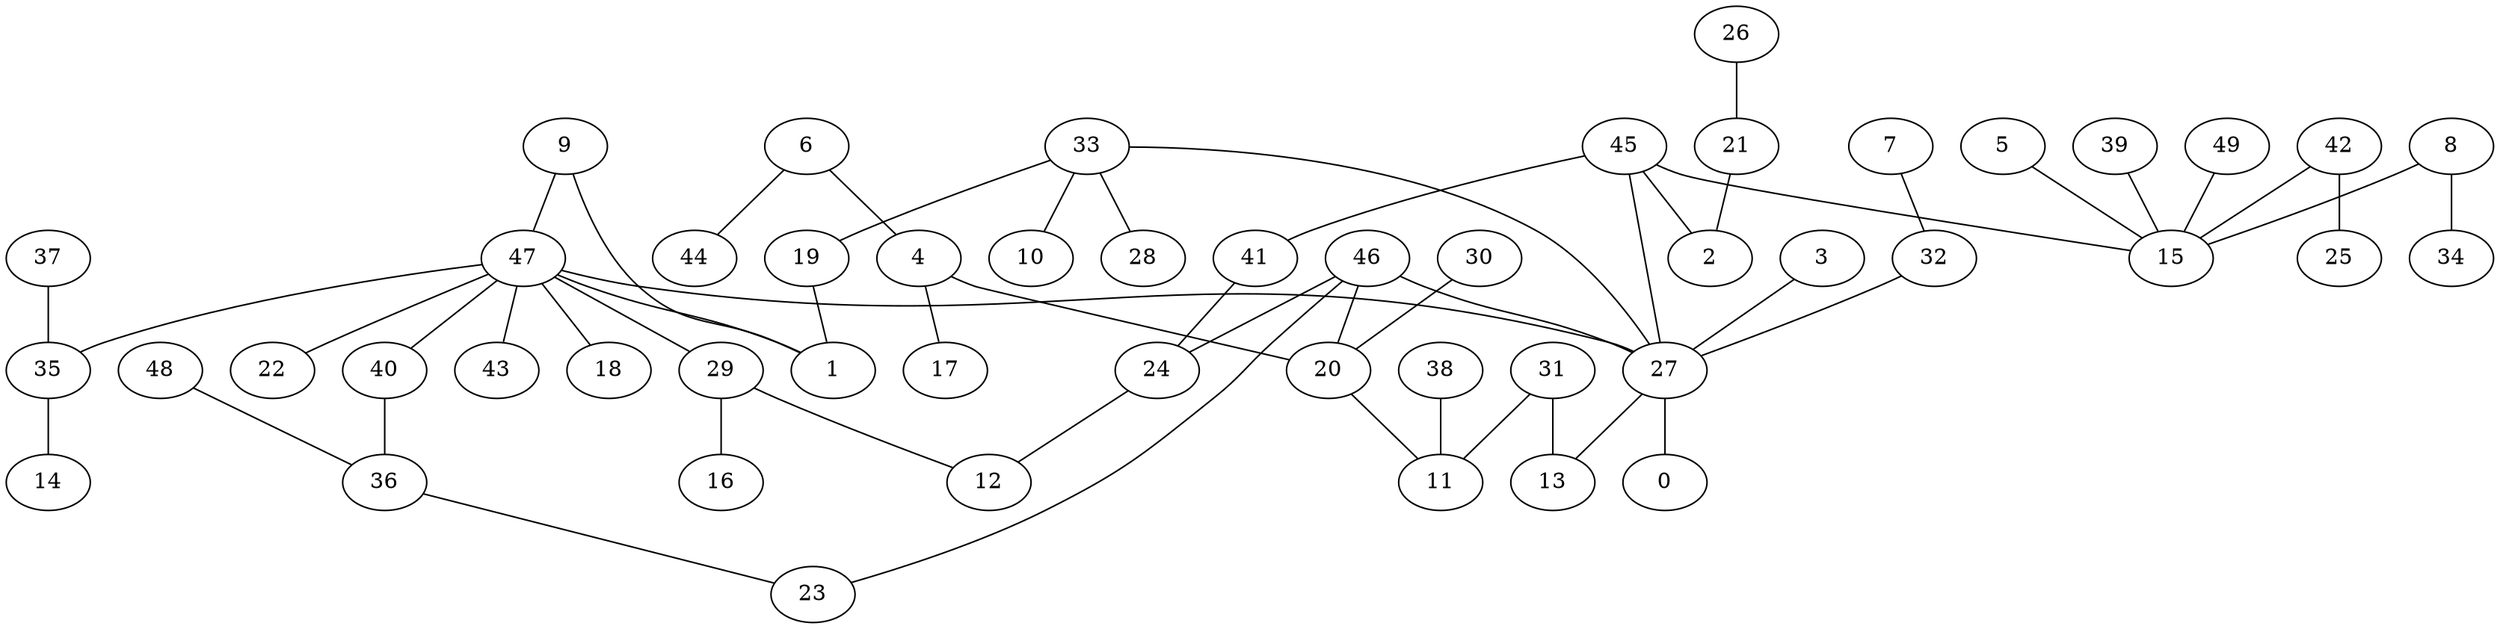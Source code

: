 digraph GG_graph {

subgraph G_graph {
edge [color = black]
"48" -> "36" [dir = none]
"38" -> "11" [dir = none]
"19" -> "1" [dir = none]
"29" -> "16" [dir = none]
"29" -> "12" [dir = none]
"37" -> "35" [dir = none]
"7" -> "32" [dir = none]
"39" -> "15" [dir = none]
"20" -> "11" [dir = none]
"27" -> "13" [dir = none]
"27" -> "0" [dir = none]
"35" -> "14" [dir = none]
"47" -> "43" [dir = none]
"47" -> "18" [dir = none]
"47" -> "29" [dir = none]
"47" -> "22" [dir = none]
"47" -> "40" [dir = none]
"47" -> "35" [dir = none]
"47" -> "27" [dir = none]
"33" -> "10" [dir = none]
"33" -> "28" [dir = none]
"33" -> "27" [dir = none]
"46" -> "24" [dir = none]
"46" -> "23" [dir = none]
"46" -> "20" [dir = none]
"46" -> "27" [dir = none]
"9" -> "1" [dir = none]
"9" -> "47" [dir = none]
"40" -> "36" [dir = none]
"4" -> "17" [dir = none]
"4" -> "20" [dir = none]
"6" -> "44" [dir = none]
"6" -> "4" [dir = none]
"30" -> "20" [dir = none]
"45" -> "2" [dir = none]
"45" -> "41" [dir = none]
"45" -> "15" [dir = none]
"45" -> "27" [dir = none]
"3" -> "27" [dir = none]
"42" -> "25" [dir = none]
"42" -> "15" [dir = none]
"49" -> "15" [dir = none]
"31" -> "11" [dir = none]
"5" -> "15" [dir = none]
"8" -> "34" [dir = none]
"8" -> "15" [dir = none]
"26" -> "21" [dir = none]
"32" -> "27" [dir = none]
"21" -> "2" [dir = none]
"47" -> "1" [dir = none]
"33" -> "19" [dir = none]
"41" -> "24" [dir = none]
"31" -> "13" [dir = none]
"36" -> "23" [dir = none]
"24" -> "12" [dir = none]
}

}
